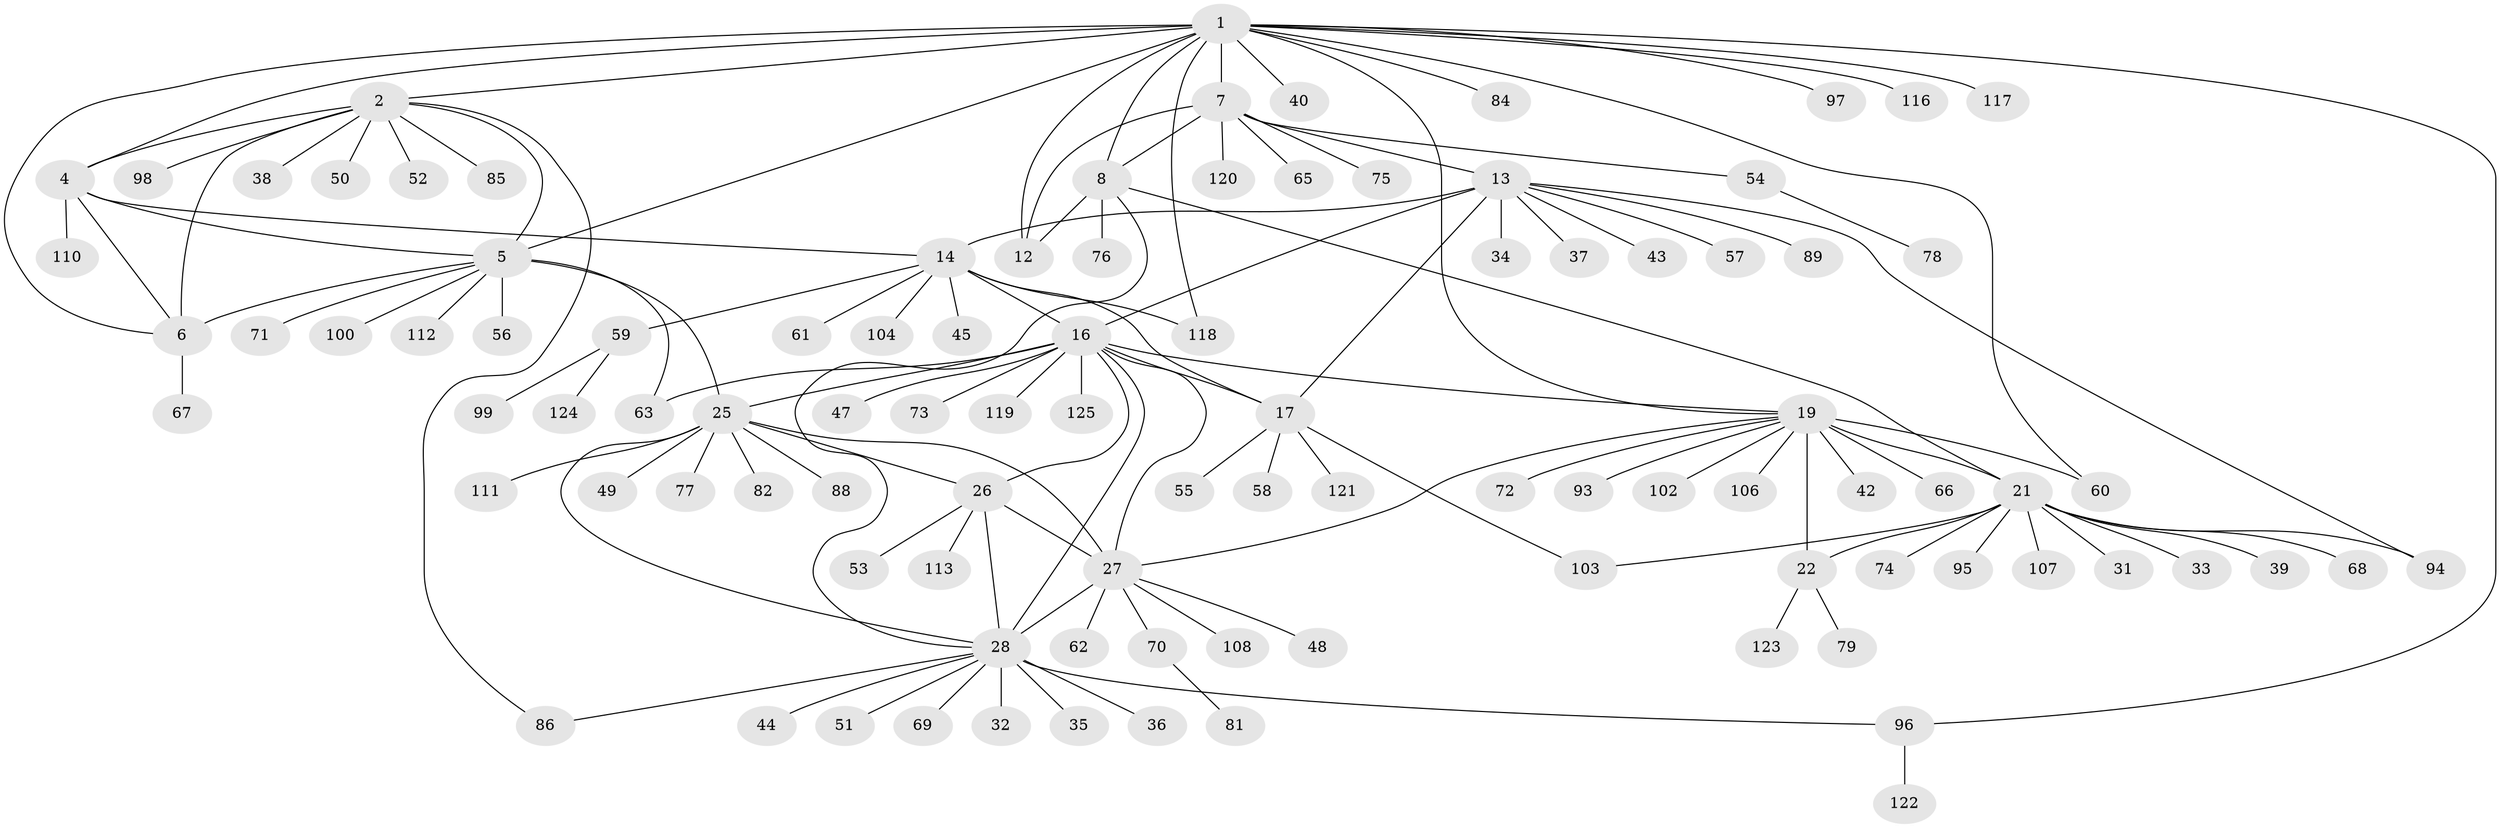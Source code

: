 // Generated by graph-tools (version 1.1) at 2025/24/03/03/25 07:24:12]
// undirected, 100 vertices, 131 edges
graph export_dot {
graph [start="1"]
  node [color=gray90,style=filled];
  1 [super="+10"];
  2 [super="+3"];
  4 [super="+114"];
  5 [super="+91"];
  6 [super="+105"];
  7 [super="+11"];
  8 [super="+9"];
  12 [super="+64"];
  13 [super="+15"];
  14 [super="+18"];
  16 [super="+29"];
  17 [super="+92"];
  19 [super="+20"];
  21 [super="+23"];
  22 [super="+24"];
  25 [super="+46"];
  26 [super="+41"];
  27 [super="+109"];
  28 [super="+30"];
  31;
  32;
  33;
  34;
  35;
  36;
  37;
  38;
  39;
  40;
  42;
  43;
  44;
  45;
  47;
  48;
  49;
  50 [super="+101"];
  51;
  52;
  53;
  54;
  55;
  56;
  57;
  58;
  59;
  60;
  61;
  62 [super="+90"];
  63 [super="+87"];
  65;
  66;
  67;
  68;
  69;
  70;
  71;
  72;
  73;
  74;
  75;
  76 [super="+80"];
  77;
  78;
  79 [super="+83"];
  81;
  82;
  84;
  85 [super="+115"];
  86;
  88;
  89;
  93;
  94;
  95;
  96;
  97;
  98;
  99;
  100;
  102;
  103;
  104;
  106;
  107;
  108;
  110;
  111;
  112;
  113;
  116;
  117;
  118;
  119;
  120;
  121;
  122;
  123;
  124;
  125;
  1 -- 2 [weight=2];
  1 -- 4;
  1 -- 5;
  1 -- 6;
  1 -- 60;
  1 -- 19;
  1 -- 96;
  1 -- 97;
  1 -- 7 [weight=2];
  1 -- 8 [weight=2];
  1 -- 40;
  1 -- 12;
  1 -- 84;
  1 -- 116;
  1 -- 117;
  1 -- 118;
  2 -- 4 [weight=2];
  2 -- 5 [weight=2];
  2 -- 6 [weight=2];
  2 -- 38;
  2 -- 50;
  2 -- 98;
  2 -- 52;
  2 -- 85;
  2 -- 86;
  4 -- 5;
  4 -- 6;
  4 -- 14;
  4 -- 110;
  5 -- 6;
  5 -- 25;
  5 -- 56;
  5 -- 63;
  5 -- 71;
  5 -- 100;
  5 -- 112;
  6 -- 67;
  7 -- 8 [weight=4];
  7 -- 12 [weight=2];
  7 -- 120;
  7 -- 65;
  7 -- 75;
  7 -- 54;
  7 -- 13;
  8 -- 12 [weight=2];
  8 -- 21;
  8 -- 28;
  8 -- 76;
  13 -- 14 [weight=4];
  13 -- 16 [weight=2];
  13 -- 17 [weight=2];
  13 -- 34;
  13 -- 37;
  13 -- 43;
  13 -- 89;
  13 -- 94;
  13 -- 57;
  14 -- 16 [weight=2];
  14 -- 17 [weight=2];
  14 -- 104;
  14 -- 45;
  14 -- 118;
  14 -- 59;
  14 -- 61;
  16 -- 17;
  16 -- 47;
  16 -- 73;
  16 -- 19;
  16 -- 119;
  16 -- 25;
  16 -- 26;
  16 -- 27;
  16 -- 28 [weight=2];
  16 -- 125;
  16 -- 63 [weight=2];
  17 -- 55;
  17 -- 58;
  17 -- 103;
  17 -- 121;
  19 -- 21 [weight=4];
  19 -- 22 [weight=4];
  19 -- 27;
  19 -- 66;
  19 -- 72;
  19 -- 106;
  19 -- 102;
  19 -- 42;
  19 -- 60;
  19 -- 93;
  21 -- 22 [weight=4];
  21 -- 31;
  21 -- 33;
  21 -- 39;
  21 -- 68;
  21 -- 94;
  21 -- 107;
  21 -- 103;
  21 -- 74;
  21 -- 95;
  22 -- 79;
  22 -- 123;
  25 -- 26;
  25 -- 27;
  25 -- 28 [weight=2];
  25 -- 49;
  25 -- 77;
  25 -- 82;
  25 -- 88;
  25 -- 111;
  26 -- 27;
  26 -- 28 [weight=2];
  26 -- 53;
  26 -- 113;
  27 -- 28 [weight=2];
  27 -- 48;
  27 -- 62;
  27 -- 70;
  27 -- 108;
  28 -- 51;
  28 -- 69;
  28 -- 96;
  28 -- 32;
  28 -- 35;
  28 -- 36;
  28 -- 44;
  28 -- 86;
  54 -- 78;
  59 -- 99;
  59 -- 124;
  70 -- 81;
  96 -- 122;
}
